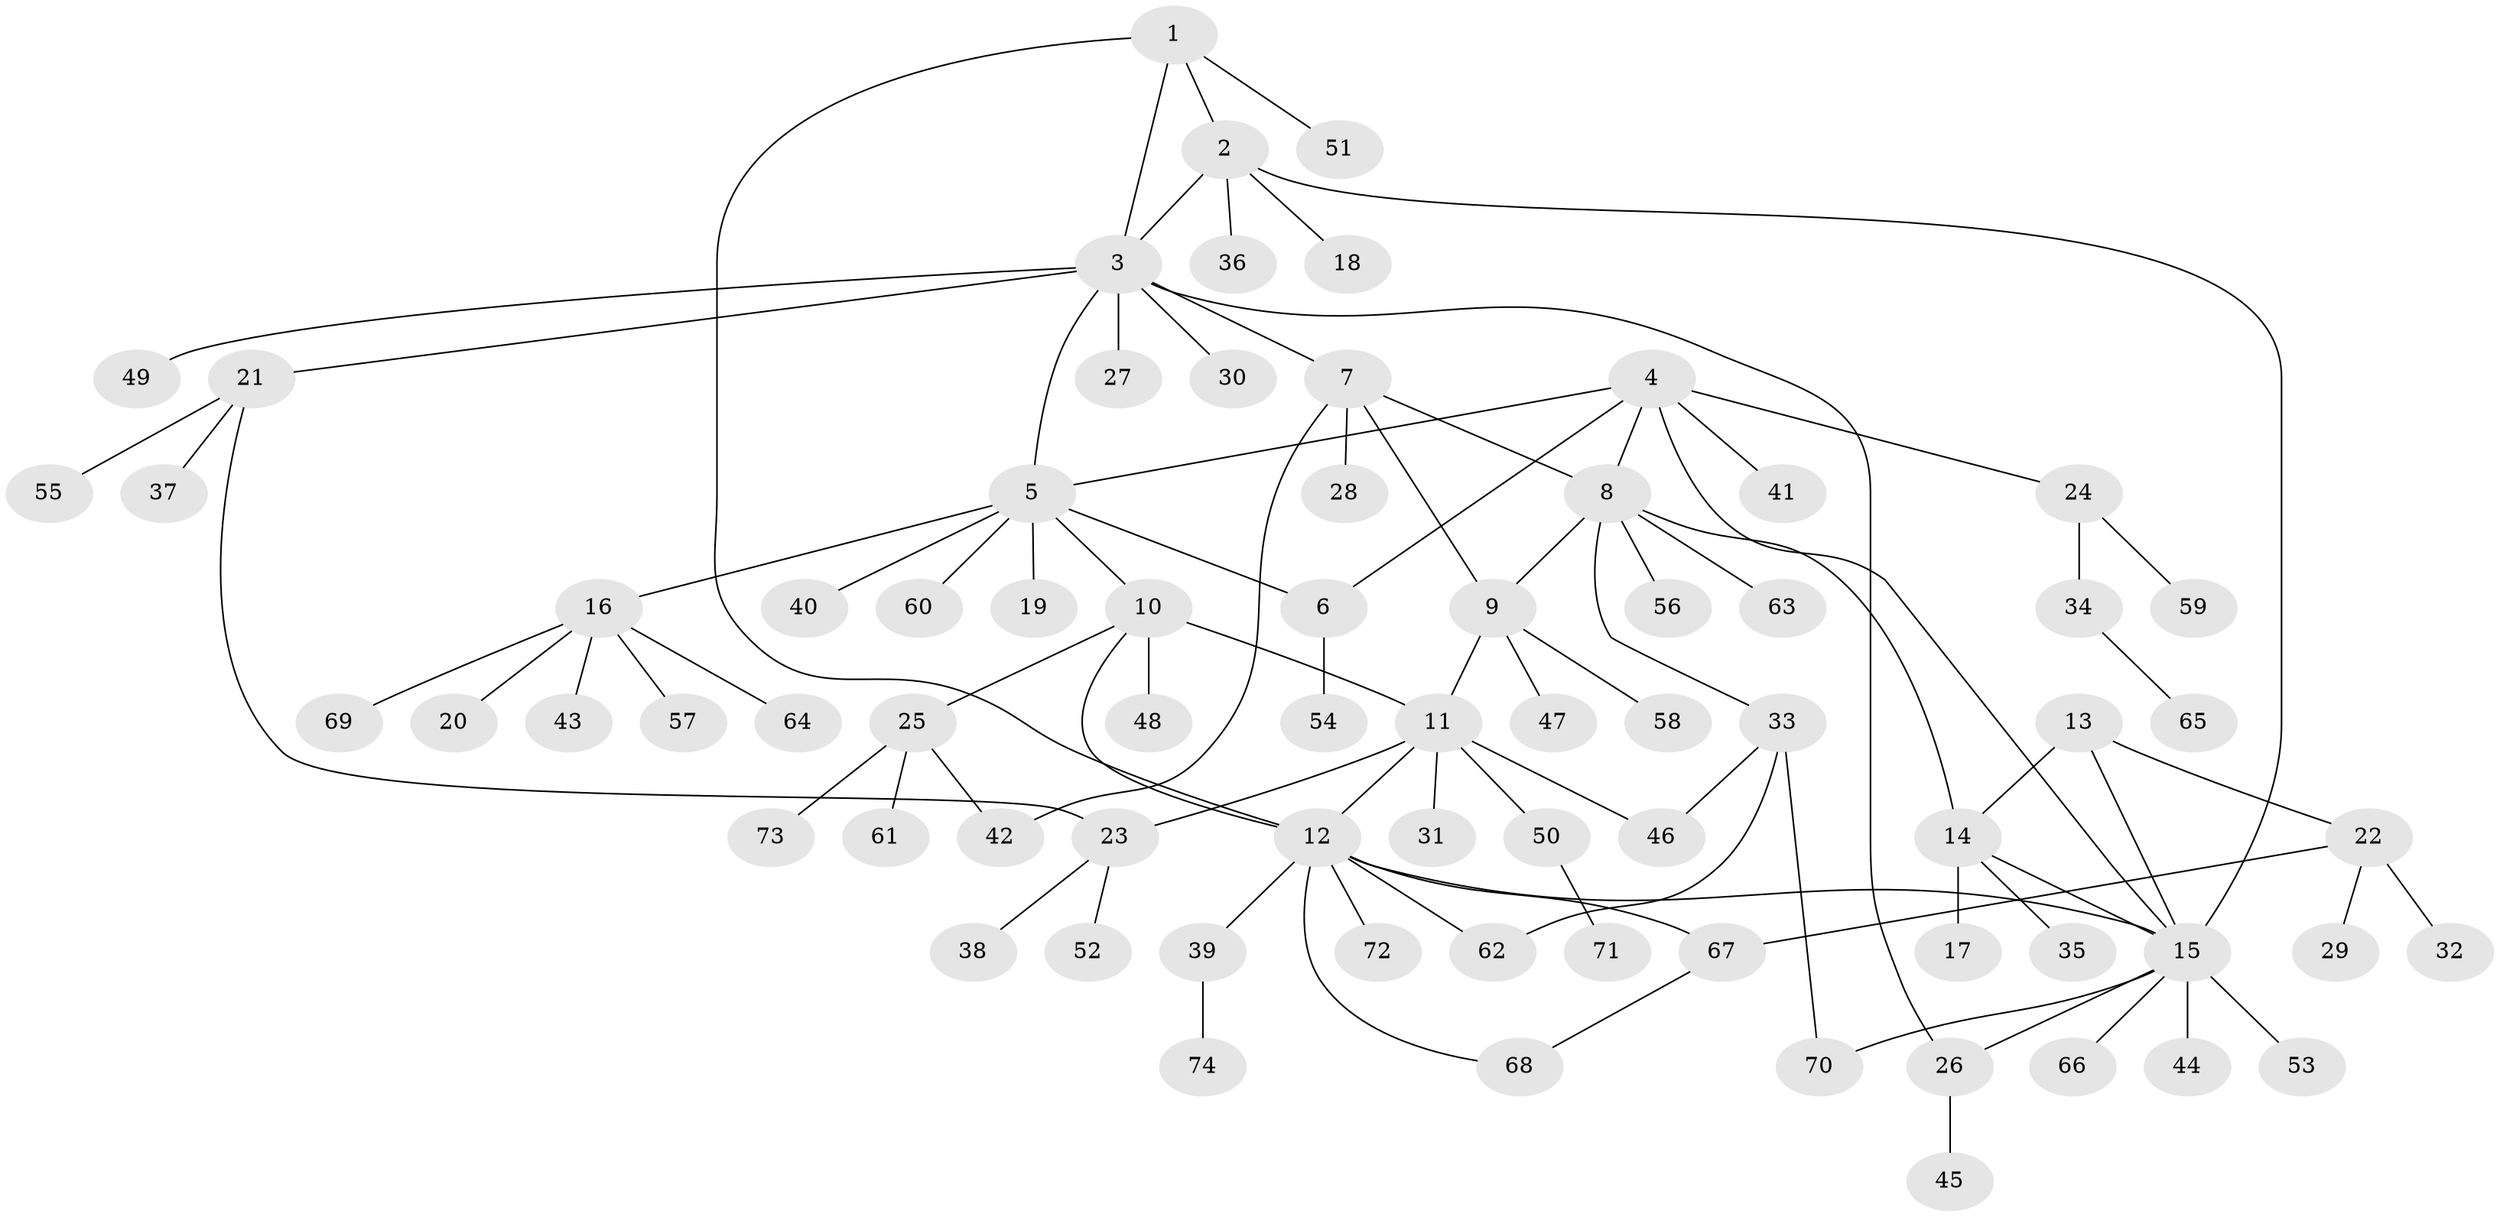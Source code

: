 // coarse degree distribution, {3: 0.07142857142857142, 13: 0.017857142857142856, 8: 0.017857142857142856, 7: 0.017857142857142856, 11: 0.017857142857142856, 5: 0.05357142857142857, 9: 0.05357142857142857, 4: 0.05357142857142857, 1: 0.625, 2: 0.07142857142857142}
// Generated by graph-tools (version 1.1) at 2025/42/03/06/25 10:42:07]
// undirected, 74 vertices, 92 edges
graph export_dot {
graph [start="1"]
  node [color=gray90,style=filled];
  1;
  2;
  3;
  4;
  5;
  6;
  7;
  8;
  9;
  10;
  11;
  12;
  13;
  14;
  15;
  16;
  17;
  18;
  19;
  20;
  21;
  22;
  23;
  24;
  25;
  26;
  27;
  28;
  29;
  30;
  31;
  32;
  33;
  34;
  35;
  36;
  37;
  38;
  39;
  40;
  41;
  42;
  43;
  44;
  45;
  46;
  47;
  48;
  49;
  50;
  51;
  52;
  53;
  54;
  55;
  56;
  57;
  58;
  59;
  60;
  61;
  62;
  63;
  64;
  65;
  66;
  67;
  68;
  69;
  70;
  71;
  72;
  73;
  74;
  1 -- 2;
  1 -- 3;
  1 -- 12;
  1 -- 51;
  2 -- 3;
  2 -- 15;
  2 -- 18;
  2 -- 36;
  3 -- 5;
  3 -- 7;
  3 -- 21;
  3 -- 26;
  3 -- 27;
  3 -- 30;
  3 -- 49;
  4 -- 5;
  4 -- 6;
  4 -- 8;
  4 -- 15;
  4 -- 24;
  4 -- 41;
  5 -- 6;
  5 -- 10;
  5 -- 16;
  5 -- 19;
  5 -- 40;
  5 -- 60;
  6 -- 54;
  7 -- 8;
  7 -- 9;
  7 -- 28;
  7 -- 42;
  8 -- 9;
  8 -- 14;
  8 -- 33;
  8 -- 56;
  8 -- 63;
  9 -- 11;
  9 -- 47;
  9 -- 58;
  10 -- 11;
  10 -- 12;
  10 -- 25;
  10 -- 48;
  11 -- 12;
  11 -- 23;
  11 -- 31;
  11 -- 46;
  11 -- 50;
  12 -- 15;
  12 -- 39;
  12 -- 62;
  12 -- 67;
  12 -- 68;
  12 -- 72;
  13 -- 14;
  13 -- 15;
  13 -- 22;
  14 -- 15;
  14 -- 17;
  14 -- 35;
  15 -- 26;
  15 -- 44;
  15 -- 53;
  15 -- 66;
  15 -- 70;
  16 -- 20;
  16 -- 43;
  16 -- 57;
  16 -- 64;
  16 -- 69;
  21 -- 23;
  21 -- 37;
  21 -- 55;
  22 -- 29;
  22 -- 32;
  22 -- 67;
  23 -- 38;
  23 -- 52;
  24 -- 34;
  24 -- 59;
  25 -- 42;
  25 -- 61;
  25 -- 73;
  26 -- 45;
  33 -- 46;
  33 -- 62;
  33 -- 70;
  34 -- 65;
  39 -- 74;
  50 -- 71;
  67 -- 68;
}
